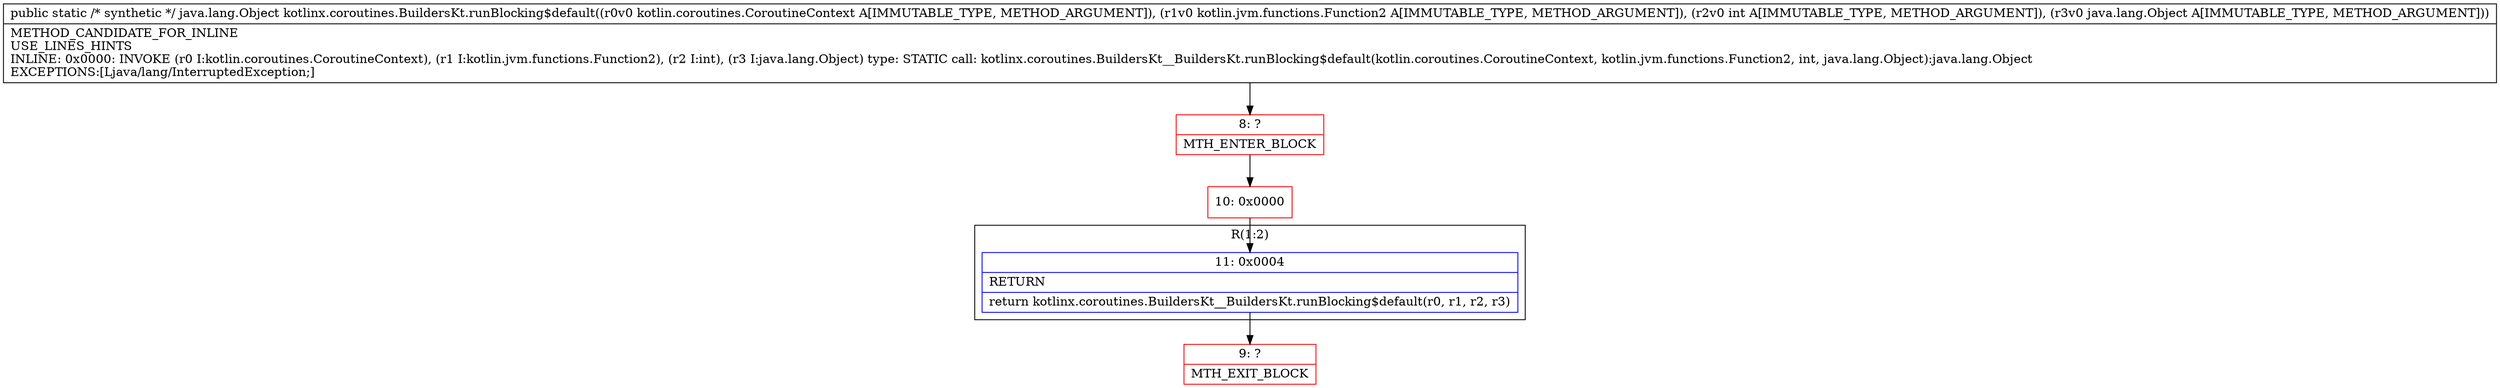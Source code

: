 digraph "CFG forkotlinx.coroutines.BuildersKt.runBlocking$default(Lkotlin\/coroutines\/CoroutineContext;Lkotlin\/jvm\/functions\/Function2;ILjava\/lang\/Object;)Ljava\/lang\/Object;" {
subgraph cluster_Region_2020351315 {
label = "R(1:2)";
node [shape=record,color=blue];
Node_11 [shape=record,label="{11\:\ 0x0004|RETURN\l|return kotlinx.coroutines.BuildersKt__BuildersKt.runBlocking$default(r0, r1, r2, r3)\l}"];
}
Node_8 [shape=record,color=red,label="{8\:\ ?|MTH_ENTER_BLOCK\l}"];
Node_10 [shape=record,color=red,label="{10\:\ 0x0000}"];
Node_9 [shape=record,color=red,label="{9\:\ ?|MTH_EXIT_BLOCK\l}"];
MethodNode[shape=record,label="{public static \/* synthetic *\/ java.lang.Object kotlinx.coroutines.BuildersKt.runBlocking$default((r0v0 kotlin.coroutines.CoroutineContext A[IMMUTABLE_TYPE, METHOD_ARGUMENT]), (r1v0 kotlin.jvm.functions.Function2 A[IMMUTABLE_TYPE, METHOD_ARGUMENT]), (r2v0 int A[IMMUTABLE_TYPE, METHOD_ARGUMENT]), (r3v0 java.lang.Object A[IMMUTABLE_TYPE, METHOD_ARGUMENT]))  | METHOD_CANDIDATE_FOR_INLINE\lUSE_LINES_HINTS\lINLINE: 0x0000: INVOKE  (r0 I:kotlin.coroutines.CoroutineContext), (r1 I:kotlin.jvm.functions.Function2), (r2 I:int), (r3 I:java.lang.Object) type: STATIC call: kotlinx.coroutines.BuildersKt__BuildersKt.runBlocking$default(kotlin.coroutines.CoroutineContext, kotlin.jvm.functions.Function2, int, java.lang.Object):java.lang.Object\lEXCEPTIONS:[Ljava\/lang\/InterruptedException;]\l}"];
MethodNode -> Node_8;Node_11 -> Node_9;
Node_8 -> Node_10;
Node_10 -> Node_11;
}

